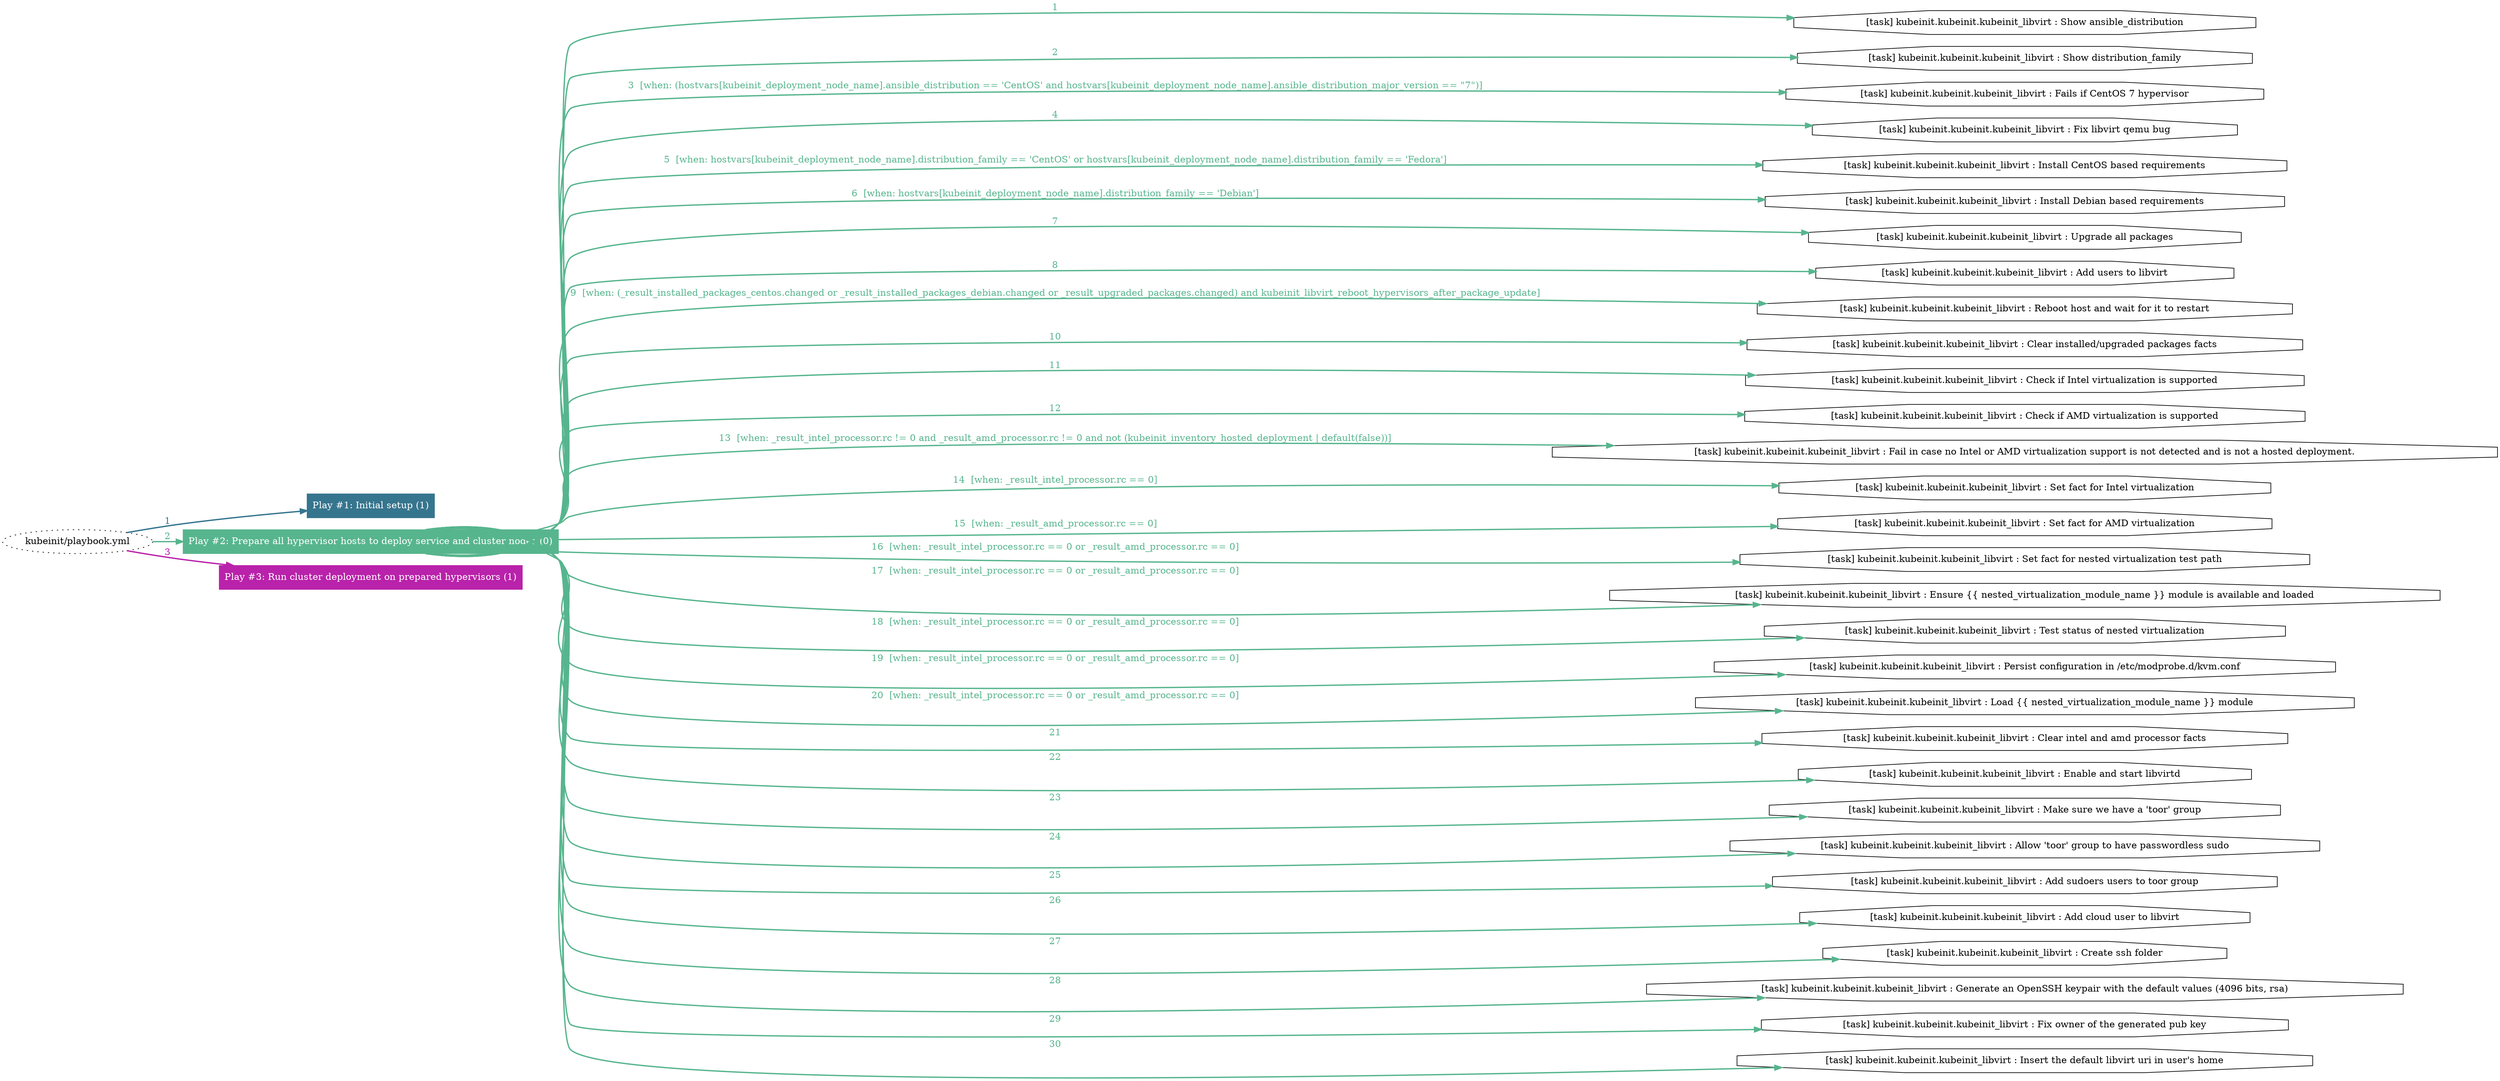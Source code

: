 digraph "kubeinit/playbook.yml "{
	graph [concentrate=true ordering=in rankdir=LR ratio=fill]
	edge [esep=5 sep=10]
	"kubeinit/playbook.yml" [id=root_node style=dotted]
	subgraph "Play #1: Initial setup (1) "{
		"Play #1: Initial setup (1)" [color="#36758e" fontcolor="#ffffff" id="play_a6ba7df1-3d19-45af-9add-63ba30aa64fa" shape=box style=filled tooltip=localhost]
		"kubeinit/playbook.yml" -> "Play #1: Initial setup (1)" [label=1 color="#36758e" fontcolor="#36758e" id="edge_6b556af5-1d63-4062-a002-b8714a3e9d6c" style=bold]
	}
	subgraph "Play #2: Prepare all hypervisor hosts to deploy service and cluster nodes (0) "{
		"Play #2: Prepare all hypervisor hosts to deploy service and cluster nodes (0)" [color="#57b58e" fontcolor="#ffffff" id="play_324336f0-516e-4076-b708-404c8f5e907a" shape=box style=filled tooltip=""]
		"kubeinit/playbook.yml" -> "Play #2: Prepare all hypervisor hosts to deploy service and cluster nodes (0)" [label=2 color="#57b58e" fontcolor="#57b58e" id="edge_5f240a09-521d-4078-9cfb-cab1aca58c87" style=bold]
		"task_4457fe2b-bd8f-4952-a9d0-4fc4a78bd22f" [label="[task] kubeinit.kubeinit.kubeinit_libvirt : Show ansible_distribution" id="task_4457fe2b-bd8f-4952-a9d0-4fc4a78bd22f" shape=octagon tooltip="[task] kubeinit.kubeinit.kubeinit_libvirt : Show ansible_distribution"]
		"Play #2: Prepare all hypervisor hosts to deploy service and cluster nodes (0)" -> "task_4457fe2b-bd8f-4952-a9d0-4fc4a78bd22f" [label=1 color="#57b58e" fontcolor="#57b58e" id="edge_20a22af3-78d2-4fd7-8403-8443f1e8220d" style=bold]
		"task_34286d43-3dca-4035-95b6-98e9af49717a" [label="[task] kubeinit.kubeinit.kubeinit_libvirt : Show distribution_family" id="task_34286d43-3dca-4035-95b6-98e9af49717a" shape=octagon tooltip="[task] kubeinit.kubeinit.kubeinit_libvirt : Show distribution_family"]
		"Play #2: Prepare all hypervisor hosts to deploy service and cluster nodes (0)" -> "task_34286d43-3dca-4035-95b6-98e9af49717a" [label=2 color="#57b58e" fontcolor="#57b58e" id="edge_4f9fced9-b658-4133-b90b-faebdd762ee6" style=bold]
		"task_f3ecf79b-40b5-426e-a0af-4159c28ac752" [label="[task] kubeinit.kubeinit.kubeinit_libvirt : Fails if CentOS 7 hypervisor" id="task_f3ecf79b-40b5-426e-a0af-4159c28ac752" shape=octagon tooltip="[task] kubeinit.kubeinit.kubeinit_libvirt : Fails if CentOS 7 hypervisor"]
		"Play #2: Prepare all hypervisor hosts to deploy service and cluster nodes (0)" -> "task_f3ecf79b-40b5-426e-a0af-4159c28ac752" [label="3  [when: (hostvars[kubeinit_deployment_node_name].ansible_distribution == 'CentOS' and hostvars[kubeinit_deployment_node_name].ansible_distribution_major_version == \"7\")]" color="#57b58e" fontcolor="#57b58e" id="edge_5f262478-d237-4810-8a51-dadb8142c4ee" style=bold]
		"task_3444b80c-13f9-4f07-b232-bf427a1984eb" [label="[task] kubeinit.kubeinit.kubeinit_libvirt : Fix libvirt qemu bug" id="task_3444b80c-13f9-4f07-b232-bf427a1984eb" shape=octagon tooltip="[task] kubeinit.kubeinit.kubeinit_libvirt : Fix libvirt qemu bug"]
		"Play #2: Prepare all hypervisor hosts to deploy service and cluster nodes (0)" -> "task_3444b80c-13f9-4f07-b232-bf427a1984eb" [label=4 color="#57b58e" fontcolor="#57b58e" id="edge_aae1547f-0d24-48a8-a60a-7eae1f903741" style=bold]
		"task_52b5ac14-cd3e-4f28-9c1b-8af72422766d" [label="[task] kubeinit.kubeinit.kubeinit_libvirt : Install CentOS based requirements" id="task_52b5ac14-cd3e-4f28-9c1b-8af72422766d" shape=octagon tooltip="[task] kubeinit.kubeinit.kubeinit_libvirt : Install CentOS based requirements"]
		"Play #2: Prepare all hypervisor hosts to deploy service and cluster nodes (0)" -> "task_52b5ac14-cd3e-4f28-9c1b-8af72422766d" [label="5  [when: hostvars[kubeinit_deployment_node_name].distribution_family == 'CentOS' or hostvars[kubeinit_deployment_node_name].distribution_family == 'Fedora']" color="#57b58e" fontcolor="#57b58e" id="edge_858c5823-8c8f-40df-9849-e275e83aec82" style=bold]
		"task_64e162a3-263d-4bbb-a272-11abe173e184" [label="[task] kubeinit.kubeinit.kubeinit_libvirt : Install Debian based requirements" id="task_64e162a3-263d-4bbb-a272-11abe173e184" shape=octagon tooltip="[task] kubeinit.kubeinit.kubeinit_libvirt : Install Debian based requirements"]
		"Play #2: Prepare all hypervisor hosts to deploy service and cluster nodes (0)" -> "task_64e162a3-263d-4bbb-a272-11abe173e184" [label="6  [when: hostvars[kubeinit_deployment_node_name].distribution_family == 'Debian']" color="#57b58e" fontcolor="#57b58e" id="edge_b06a3991-1240-4bd4-b0dd-cd3f1ba368cd" style=bold]
		"task_64d5eeb6-d9bb-47c1-a361-8cb1ec0bb779" [label="[task] kubeinit.kubeinit.kubeinit_libvirt : Upgrade all packages" id="task_64d5eeb6-d9bb-47c1-a361-8cb1ec0bb779" shape=octagon tooltip="[task] kubeinit.kubeinit.kubeinit_libvirt : Upgrade all packages"]
		"Play #2: Prepare all hypervisor hosts to deploy service and cluster nodes (0)" -> "task_64d5eeb6-d9bb-47c1-a361-8cb1ec0bb779" [label=7 color="#57b58e" fontcolor="#57b58e" id="edge_90d9707f-7aa4-4a67-ac0a-3e4a9d45b0b7" style=bold]
		"task_45f2ba85-8994-4222-8554-a8e00481a769" [label="[task] kubeinit.kubeinit.kubeinit_libvirt : Add users to libvirt" id="task_45f2ba85-8994-4222-8554-a8e00481a769" shape=octagon tooltip="[task] kubeinit.kubeinit.kubeinit_libvirt : Add users to libvirt"]
		"Play #2: Prepare all hypervisor hosts to deploy service and cluster nodes (0)" -> "task_45f2ba85-8994-4222-8554-a8e00481a769" [label=8 color="#57b58e" fontcolor="#57b58e" id="edge_0b75a442-8c54-491a-90c3-b2983b528c51" style=bold]
		"task_8addac59-9418-42cf-b1e7-f010e03d043e" [label="[task] kubeinit.kubeinit.kubeinit_libvirt : Reboot host and wait for it to restart" id="task_8addac59-9418-42cf-b1e7-f010e03d043e" shape=octagon tooltip="[task] kubeinit.kubeinit.kubeinit_libvirt : Reboot host and wait for it to restart"]
		"Play #2: Prepare all hypervisor hosts to deploy service and cluster nodes (0)" -> "task_8addac59-9418-42cf-b1e7-f010e03d043e" [label="9  [when: (_result_installed_packages_centos.changed or _result_installed_packages_debian.changed or _result_upgraded_packages.changed) and kubeinit_libvirt_reboot_hypervisors_after_package_update]" color="#57b58e" fontcolor="#57b58e" id="edge_231b0701-5adf-4c89-b9ac-f4f37894b5f4" style=bold]
		"task_a86f8efa-8367-45cf-a6ee-345d8e0b436b" [label="[task] kubeinit.kubeinit.kubeinit_libvirt : Clear installed/upgraded packages facts" id="task_a86f8efa-8367-45cf-a6ee-345d8e0b436b" shape=octagon tooltip="[task] kubeinit.kubeinit.kubeinit_libvirt : Clear installed/upgraded packages facts"]
		"Play #2: Prepare all hypervisor hosts to deploy service and cluster nodes (0)" -> "task_a86f8efa-8367-45cf-a6ee-345d8e0b436b" [label=10 color="#57b58e" fontcolor="#57b58e" id="edge_c6dfce99-73d2-4a03-8344-232120ec435e" style=bold]
		"task_0223e3d2-e095-4370-bcb5-816e8a7fa75e" [label="[task] kubeinit.kubeinit.kubeinit_libvirt : Check if Intel virtualization is supported" id="task_0223e3d2-e095-4370-bcb5-816e8a7fa75e" shape=octagon tooltip="[task] kubeinit.kubeinit.kubeinit_libvirt : Check if Intel virtualization is supported"]
		"Play #2: Prepare all hypervisor hosts to deploy service and cluster nodes (0)" -> "task_0223e3d2-e095-4370-bcb5-816e8a7fa75e" [label=11 color="#57b58e" fontcolor="#57b58e" id="edge_3ea71927-1f5b-43ce-8668-e1511b58f51d" style=bold]
		"task_5e1d21e2-4442-4d04-9fc8-3b90a7c64493" [label="[task] kubeinit.kubeinit.kubeinit_libvirt : Check if AMD virtualization is supported" id="task_5e1d21e2-4442-4d04-9fc8-3b90a7c64493" shape=octagon tooltip="[task] kubeinit.kubeinit.kubeinit_libvirt : Check if AMD virtualization is supported"]
		"Play #2: Prepare all hypervisor hosts to deploy service and cluster nodes (0)" -> "task_5e1d21e2-4442-4d04-9fc8-3b90a7c64493" [label=12 color="#57b58e" fontcolor="#57b58e" id="edge_524e0414-44df-4237-9c48-d072d2920457" style=bold]
		"task_0ccfb331-8a5a-4825-b0ca-2de3aab61dc1" [label="[task] kubeinit.kubeinit.kubeinit_libvirt : Fail in case no Intel or AMD virtualization support is not detected and is not a hosted deployment." id="task_0ccfb331-8a5a-4825-b0ca-2de3aab61dc1" shape=octagon tooltip="[task] kubeinit.kubeinit.kubeinit_libvirt : Fail in case no Intel or AMD virtualization support is not detected and is not a hosted deployment."]
		"Play #2: Prepare all hypervisor hosts to deploy service and cluster nodes (0)" -> "task_0ccfb331-8a5a-4825-b0ca-2de3aab61dc1" [label="13  [when: _result_intel_processor.rc != 0 and _result_amd_processor.rc != 0 and not (kubeinit_inventory_hosted_deployment | default(false))]" color="#57b58e" fontcolor="#57b58e" id="edge_cf721998-a81a-4618-83db-5c60b4e1b94c" style=bold]
		"task_9a457490-3317-481e-a827-167f28a16970" [label="[task] kubeinit.kubeinit.kubeinit_libvirt : Set fact for Intel virtualization" id="task_9a457490-3317-481e-a827-167f28a16970" shape=octagon tooltip="[task] kubeinit.kubeinit.kubeinit_libvirt : Set fact for Intel virtualization"]
		"Play #2: Prepare all hypervisor hosts to deploy service and cluster nodes (0)" -> "task_9a457490-3317-481e-a827-167f28a16970" [label="14  [when: _result_intel_processor.rc == 0]" color="#57b58e" fontcolor="#57b58e" id="edge_67950a6b-8dd1-4ec3-a6b8-69c2f4b02f9c" style=bold]
		"task_c471693a-4741-444e-b46e-68b0288c1bb6" [label="[task] kubeinit.kubeinit.kubeinit_libvirt : Set fact for AMD virtualization" id="task_c471693a-4741-444e-b46e-68b0288c1bb6" shape=octagon tooltip="[task] kubeinit.kubeinit.kubeinit_libvirt : Set fact for AMD virtualization"]
		"Play #2: Prepare all hypervisor hosts to deploy service and cluster nodes (0)" -> "task_c471693a-4741-444e-b46e-68b0288c1bb6" [label="15  [when: _result_amd_processor.rc == 0]" color="#57b58e" fontcolor="#57b58e" id="edge_5d88b50c-878b-4997-939c-bdd218e7a326" style=bold]
		"task_07c6d32b-4067-49f4-b17b-0dfb7d32ce08" [label="[task] kubeinit.kubeinit.kubeinit_libvirt : Set fact for nested virtualization test path" id="task_07c6d32b-4067-49f4-b17b-0dfb7d32ce08" shape=octagon tooltip="[task] kubeinit.kubeinit.kubeinit_libvirt : Set fact for nested virtualization test path"]
		"Play #2: Prepare all hypervisor hosts to deploy service and cluster nodes (0)" -> "task_07c6d32b-4067-49f4-b17b-0dfb7d32ce08" [label="16  [when: _result_intel_processor.rc == 0 or _result_amd_processor.rc == 0]" color="#57b58e" fontcolor="#57b58e" id="edge_4f0903c8-8f63-48ad-a113-526c87bf1532" style=bold]
		"task_e188abab-2d7e-4179-a562-0eba39bc5dfd" [label="[task] kubeinit.kubeinit.kubeinit_libvirt : Ensure {{ nested_virtualization_module_name }} module is available and loaded" id="task_e188abab-2d7e-4179-a562-0eba39bc5dfd" shape=octagon tooltip="[task] kubeinit.kubeinit.kubeinit_libvirt : Ensure {{ nested_virtualization_module_name }} module is available and loaded"]
		"Play #2: Prepare all hypervisor hosts to deploy service and cluster nodes (0)" -> "task_e188abab-2d7e-4179-a562-0eba39bc5dfd" [label="17  [when: _result_intel_processor.rc == 0 or _result_amd_processor.rc == 0]" color="#57b58e" fontcolor="#57b58e" id="edge_8be66333-0abc-49af-aef6-f791e7ff6ef1" style=bold]
		"task_ca85cafa-e12f-4b38-a66a-544557793525" [label="[task] kubeinit.kubeinit.kubeinit_libvirt : Test status of nested virtualization" id="task_ca85cafa-e12f-4b38-a66a-544557793525" shape=octagon tooltip="[task] kubeinit.kubeinit.kubeinit_libvirt : Test status of nested virtualization"]
		"Play #2: Prepare all hypervisor hosts to deploy service and cluster nodes (0)" -> "task_ca85cafa-e12f-4b38-a66a-544557793525" [label="18  [when: _result_intel_processor.rc == 0 or _result_amd_processor.rc == 0]" color="#57b58e" fontcolor="#57b58e" id="edge_acdfbeb6-72b0-4a37-b588-48fd8241c78a" style=bold]
		"task_0eb19c1c-3275-426d-abca-6842afb27942" [label="[task] kubeinit.kubeinit.kubeinit_libvirt : Persist configuration in /etc/modprobe.d/kvm.conf" id="task_0eb19c1c-3275-426d-abca-6842afb27942" shape=octagon tooltip="[task] kubeinit.kubeinit.kubeinit_libvirt : Persist configuration in /etc/modprobe.d/kvm.conf"]
		"Play #2: Prepare all hypervisor hosts to deploy service and cluster nodes (0)" -> "task_0eb19c1c-3275-426d-abca-6842afb27942" [label="19  [when: _result_intel_processor.rc == 0 or _result_amd_processor.rc == 0]" color="#57b58e" fontcolor="#57b58e" id="edge_9fe2e52e-98b5-41e2-9138-3548fab21092" style=bold]
		"task_0b6130ef-c64f-4f47-81ca-122e8a3908d6" [label="[task] kubeinit.kubeinit.kubeinit_libvirt : Load {{ nested_virtualization_module_name }} module" id="task_0b6130ef-c64f-4f47-81ca-122e8a3908d6" shape=octagon tooltip="[task] kubeinit.kubeinit.kubeinit_libvirt : Load {{ nested_virtualization_module_name }} module"]
		"Play #2: Prepare all hypervisor hosts to deploy service and cluster nodes (0)" -> "task_0b6130ef-c64f-4f47-81ca-122e8a3908d6" [label="20  [when: _result_intel_processor.rc == 0 or _result_amd_processor.rc == 0]" color="#57b58e" fontcolor="#57b58e" id="edge_fc87e25b-45b7-47d6-a338-4d8ceb178ef6" style=bold]
		"task_cece084b-8cd5-4adf-ae2e-976a35b54955" [label="[task] kubeinit.kubeinit.kubeinit_libvirt : Clear intel and amd processor facts" id="task_cece084b-8cd5-4adf-ae2e-976a35b54955" shape=octagon tooltip="[task] kubeinit.kubeinit.kubeinit_libvirt : Clear intel and amd processor facts"]
		"Play #2: Prepare all hypervisor hosts to deploy service and cluster nodes (0)" -> "task_cece084b-8cd5-4adf-ae2e-976a35b54955" [label=21 color="#57b58e" fontcolor="#57b58e" id="edge_1d8843ad-3c51-4cb2-af7c-cb0bbcade001" style=bold]
		"task_5bf7d363-f456-47d1-9492-d45eb41feab1" [label="[task] kubeinit.kubeinit.kubeinit_libvirt : Enable and start libvirtd" id="task_5bf7d363-f456-47d1-9492-d45eb41feab1" shape=octagon tooltip="[task] kubeinit.kubeinit.kubeinit_libvirt : Enable and start libvirtd"]
		"Play #2: Prepare all hypervisor hosts to deploy service and cluster nodes (0)" -> "task_5bf7d363-f456-47d1-9492-d45eb41feab1" [label=22 color="#57b58e" fontcolor="#57b58e" id="edge_2b99732c-56ee-4e8f-af25-5511b4140b1a" style=bold]
		"task_63c88f09-917e-4b09-bb0e-a4ca96e43270" [label="[task] kubeinit.kubeinit.kubeinit_libvirt : Make sure we have a 'toor' group" id="task_63c88f09-917e-4b09-bb0e-a4ca96e43270" shape=octagon tooltip="[task] kubeinit.kubeinit.kubeinit_libvirt : Make sure we have a 'toor' group"]
		"Play #2: Prepare all hypervisor hosts to deploy service and cluster nodes (0)" -> "task_63c88f09-917e-4b09-bb0e-a4ca96e43270" [label=23 color="#57b58e" fontcolor="#57b58e" id="edge_f739f9c8-4ead-43ea-923a-76d8fc13fdd9" style=bold]
		"task_4a32285a-25a0-4323-87a6-4c8219d7add0" [label="[task] kubeinit.kubeinit.kubeinit_libvirt : Allow 'toor' group to have passwordless sudo" id="task_4a32285a-25a0-4323-87a6-4c8219d7add0" shape=octagon tooltip="[task] kubeinit.kubeinit.kubeinit_libvirt : Allow 'toor' group to have passwordless sudo"]
		"Play #2: Prepare all hypervisor hosts to deploy service and cluster nodes (0)" -> "task_4a32285a-25a0-4323-87a6-4c8219d7add0" [label=24 color="#57b58e" fontcolor="#57b58e" id="edge_904bb1bd-6745-4350-bb02-ca63c7e93ba9" style=bold]
		"task_3820968e-f9c0-4452-926b-d5714f7062d9" [label="[task] kubeinit.kubeinit.kubeinit_libvirt : Add sudoers users to toor group" id="task_3820968e-f9c0-4452-926b-d5714f7062d9" shape=octagon tooltip="[task] kubeinit.kubeinit.kubeinit_libvirt : Add sudoers users to toor group"]
		"Play #2: Prepare all hypervisor hosts to deploy service and cluster nodes (0)" -> "task_3820968e-f9c0-4452-926b-d5714f7062d9" [label=25 color="#57b58e" fontcolor="#57b58e" id="edge_60d85eb9-37ed-467c-bba1-fe8664b5e8a1" style=bold]
		"task_4ff86642-1fb9-4906-9c01-05d50e26aa2b" [label="[task] kubeinit.kubeinit.kubeinit_libvirt : Add cloud user to libvirt" id="task_4ff86642-1fb9-4906-9c01-05d50e26aa2b" shape=octagon tooltip="[task] kubeinit.kubeinit.kubeinit_libvirt : Add cloud user to libvirt"]
		"Play #2: Prepare all hypervisor hosts to deploy service and cluster nodes (0)" -> "task_4ff86642-1fb9-4906-9c01-05d50e26aa2b" [label=26 color="#57b58e" fontcolor="#57b58e" id="edge_a490ab8f-ea15-4f88-93d5-0c4918e0ca44" style=bold]
		"task_75c822c8-4225-41a6-9af9-ea30f5bafc2b" [label="[task] kubeinit.kubeinit.kubeinit_libvirt : Create ssh folder" id="task_75c822c8-4225-41a6-9af9-ea30f5bafc2b" shape=octagon tooltip="[task] kubeinit.kubeinit.kubeinit_libvirt : Create ssh folder"]
		"Play #2: Prepare all hypervisor hosts to deploy service and cluster nodes (0)" -> "task_75c822c8-4225-41a6-9af9-ea30f5bafc2b" [label=27 color="#57b58e" fontcolor="#57b58e" id="edge_7ba153ce-d80a-4437-932b-40230b7d1a00" style=bold]
		"task_398d9d22-f345-4586-a24d-3eb07bb440ea" [label="[task] kubeinit.kubeinit.kubeinit_libvirt : Generate an OpenSSH keypair with the default values (4096 bits, rsa)" id="task_398d9d22-f345-4586-a24d-3eb07bb440ea" shape=octagon tooltip="[task] kubeinit.kubeinit.kubeinit_libvirt : Generate an OpenSSH keypair with the default values (4096 bits, rsa)"]
		"Play #2: Prepare all hypervisor hosts to deploy service and cluster nodes (0)" -> "task_398d9d22-f345-4586-a24d-3eb07bb440ea" [label=28 color="#57b58e" fontcolor="#57b58e" id="edge_bf88629e-7bc2-4242-a8ee-d46a2b74fd3c" style=bold]
		"task_a7064a8c-c849-42cb-8cd0-d73c8ca8a1de" [label="[task] kubeinit.kubeinit.kubeinit_libvirt : Fix owner of the generated pub key" id="task_a7064a8c-c849-42cb-8cd0-d73c8ca8a1de" shape=octagon tooltip="[task] kubeinit.kubeinit.kubeinit_libvirt : Fix owner of the generated pub key"]
		"Play #2: Prepare all hypervisor hosts to deploy service and cluster nodes (0)" -> "task_a7064a8c-c849-42cb-8cd0-d73c8ca8a1de" [label=29 color="#57b58e" fontcolor="#57b58e" id="edge_a527df18-0022-4ae8-aef6-d0b799165bbd" style=bold]
		"task_45ae7e97-29cb-4a43-a730-ee13727d4576" [label="[task] kubeinit.kubeinit.kubeinit_libvirt : Insert the default libvirt uri in user's home" id="task_45ae7e97-29cb-4a43-a730-ee13727d4576" shape=octagon tooltip="[task] kubeinit.kubeinit.kubeinit_libvirt : Insert the default libvirt uri in user's home"]
		"Play #2: Prepare all hypervisor hosts to deploy service and cluster nodes (0)" -> "task_45ae7e97-29cb-4a43-a730-ee13727d4576" [label=30 color="#57b58e" fontcolor="#57b58e" id="edge_ec91ef03-8d17-4168-9bc7-f01ac2142091" style=bold]
	}
	subgraph "Play #3: Run cluster deployment on prepared hypervisors (1) "{
		"Play #3: Run cluster deployment on prepared hypervisors (1)" [color="#b922aa" fontcolor="#ffffff" id="play_09e65a0e-6ba1-4d80-9ea3-61db4bd807a9" shape=box style=filled tooltip=localhost]
		"kubeinit/playbook.yml" -> "Play #3: Run cluster deployment on prepared hypervisors (1)" [label=3 color="#b922aa" fontcolor="#b922aa" id="edge_70fc9fbd-0bba-4bd9-9ee1-ff2411cf3787" style=bold]
	}
}
